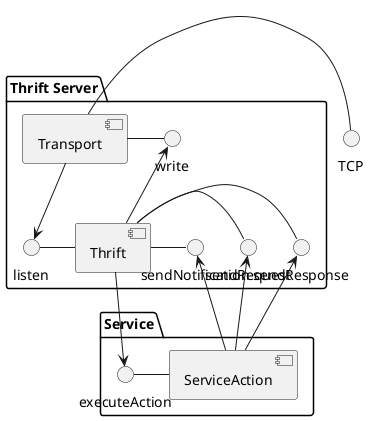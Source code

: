 @startuml

package "Thrift Server" {

[Thrift] - sendResponse
[Thrift] - sendRequest
[Thrift] - sendNotification
[Transport] - write
[Transport] --> listen
 write <-- [Thrift]
listen - [Thrift]
}

package "Service" {
executeAction - [ServiceAction]
[Thrift] --> executeAction
sendResponse <-- [ServiceAction]
sendRequest <-- [ServiceAction]
sendNotification <-- [ServiceAction]
}

()TCP - [Transport]

@enduml
